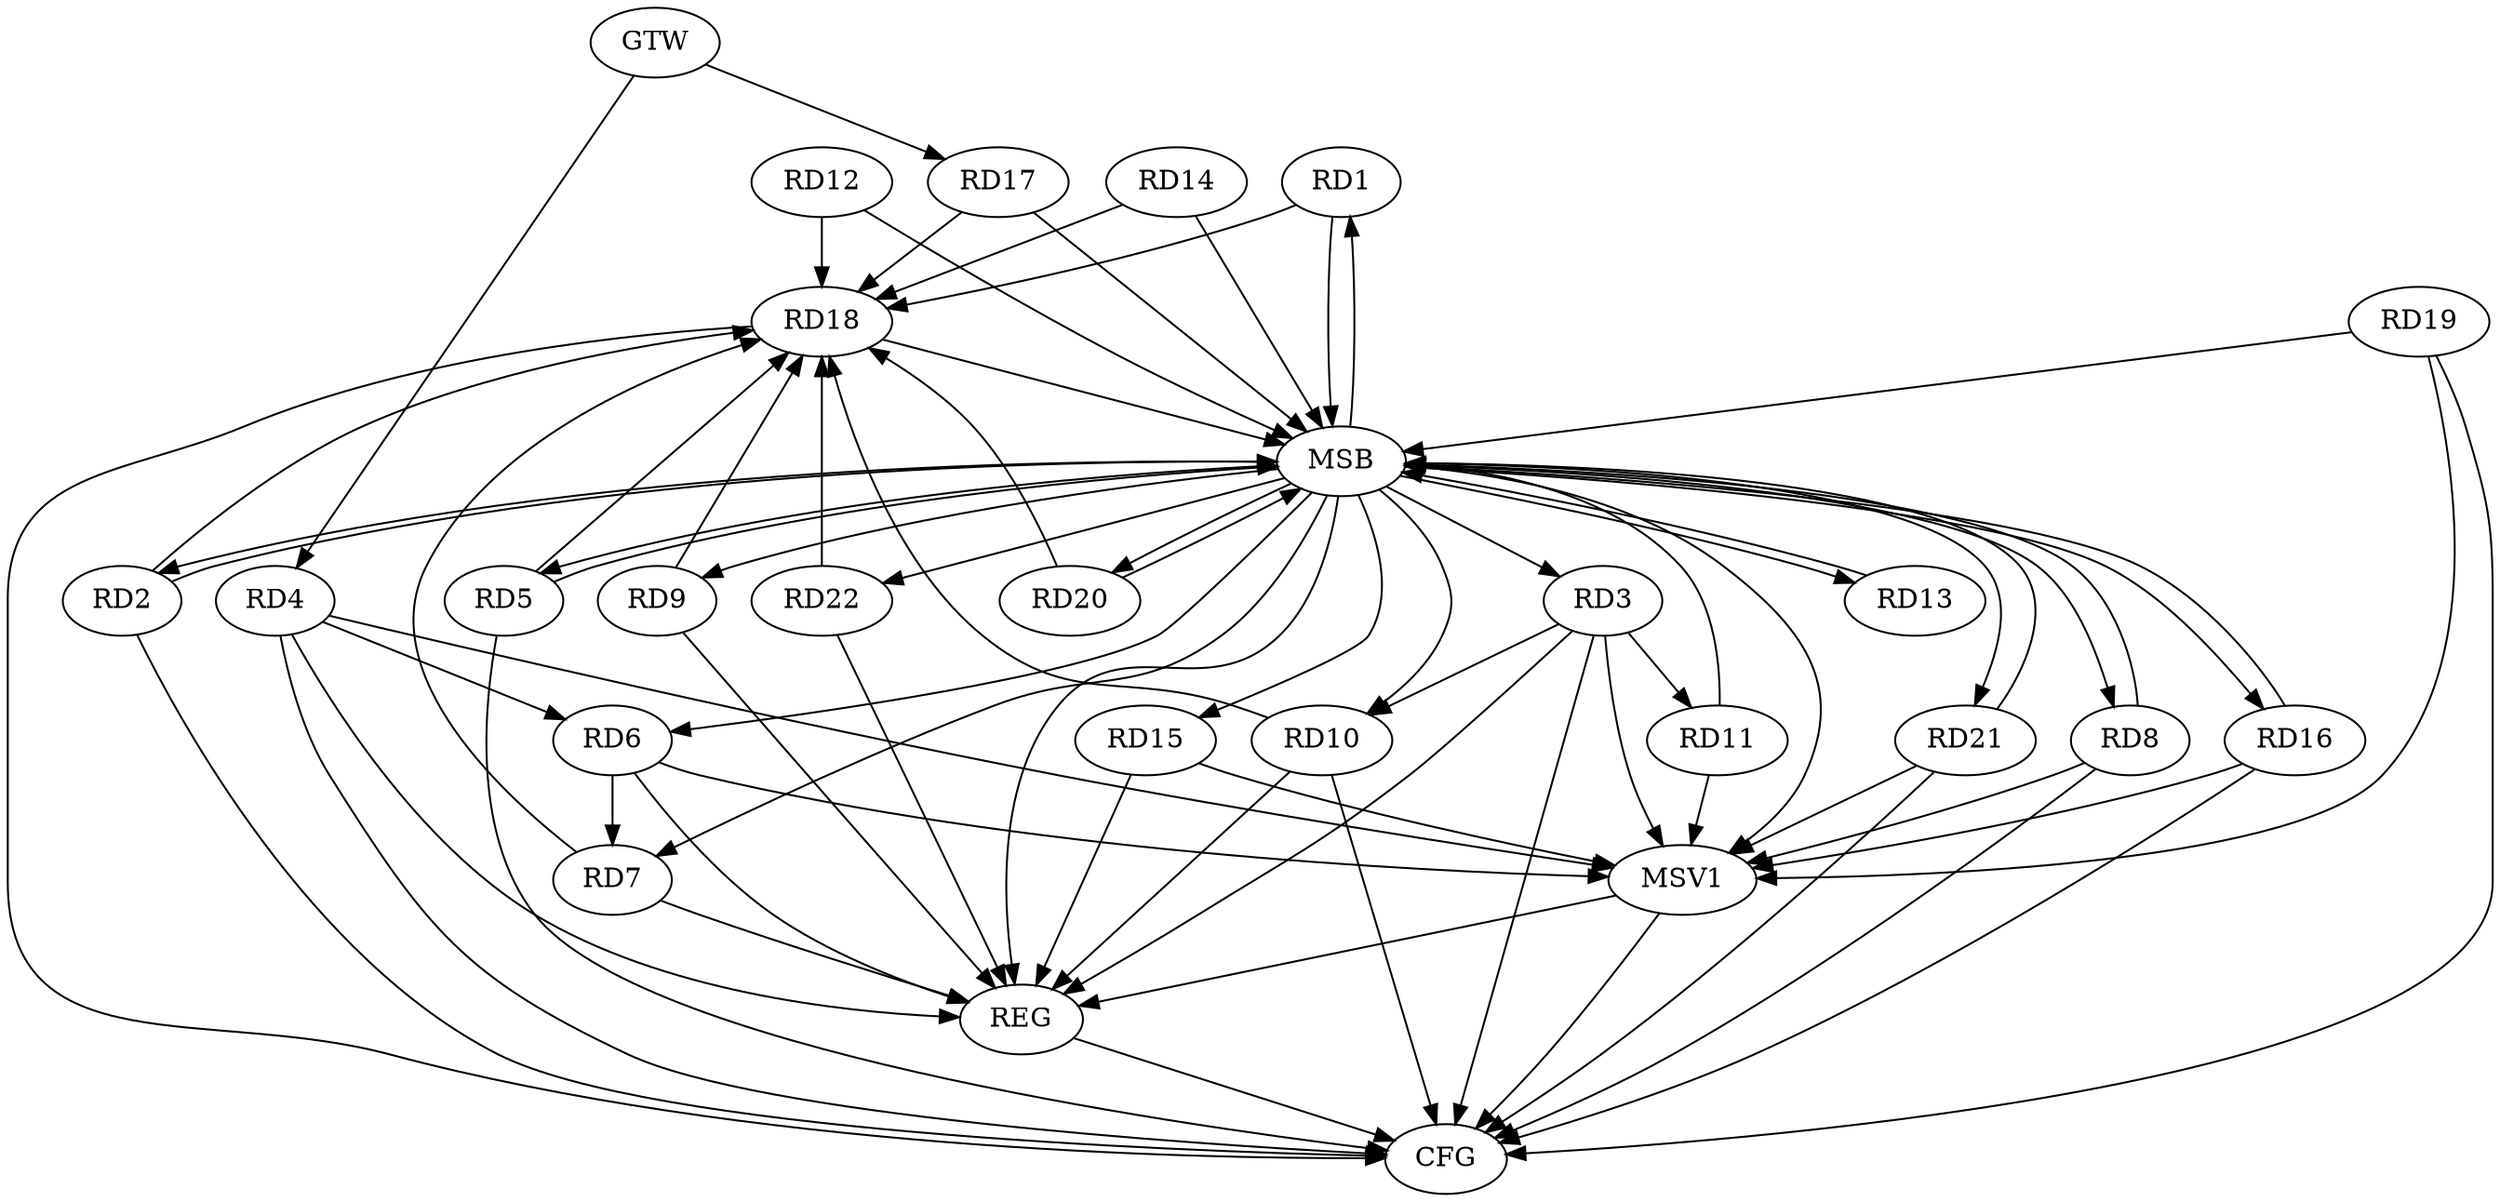 strict digraph G {
  RD1 [ label="RD1" ];
  RD2 [ label="RD2" ];
  RD3 [ label="RD3" ];
  RD4 [ label="RD4" ];
  RD5 [ label="RD5" ];
  RD6 [ label="RD6" ];
  RD7 [ label="RD7" ];
  RD8 [ label="RD8" ];
  RD9 [ label="RD9" ];
  RD10 [ label="RD10" ];
  RD11 [ label="RD11" ];
  RD12 [ label="RD12" ];
  RD13 [ label="RD13" ];
  RD14 [ label="RD14" ];
  RD15 [ label="RD15" ];
  RD16 [ label="RD16" ];
  RD17 [ label="RD17" ];
  RD18 [ label="RD18" ];
  RD19 [ label="RD19" ];
  RD20 [ label="RD20" ];
  RD21 [ label="RD21" ];
  RD22 [ label="RD22" ];
  GTW [ label="GTW" ];
  REG [ label="REG" ];
  MSB [ label="MSB" ];
  CFG [ label="CFG" ];
  MSV1 [ label="MSV1" ];
  RD3 -> RD10;
  RD3 -> RD11;
  RD4 -> RD6;
  RD6 -> RD7;
  GTW -> RD4;
  GTW -> RD17;
  RD3 -> REG;
  RD4 -> REG;
  RD6 -> REG;
  RD7 -> REG;
  RD9 -> REG;
  RD10 -> REG;
  RD15 -> REG;
  RD22 -> REG;
  RD1 -> MSB;
  MSB -> RD2;
  MSB -> RD10;
  MSB -> REG;
  RD2 -> MSB;
  RD5 -> MSB;
  RD8 -> MSB;
  MSB -> RD13;
  RD11 -> MSB;
  MSB -> RD1;
  MSB -> RD7;
  RD12 -> MSB;
  MSB -> RD9;
  MSB -> RD22;
  RD13 -> MSB;
  MSB -> RD20;
  RD14 -> MSB;
  MSB -> RD6;
  RD16 -> MSB;
  MSB -> RD15;
  RD17 -> MSB;
  MSB -> RD5;
  MSB -> RD8;
  RD18 -> MSB;
  MSB -> RD16;
  RD19 -> MSB;
  RD20 -> MSB;
  MSB -> RD3;
  MSB -> RD21;
  RD21 -> MSB;
  RD2 -> CFG;
  RD3 -> CFG;
  RD21 -> CFG;
  RD18 -> CFG;
  RD19 -> CFG;
  RD10 -> CFG;
  RD5 -> CFG;
  RD16 -> CFG;
  RD8 -> CFG;
  RD4 -> CFG;
  REG -> CFG;
  RD2 -> RD18;
  RD12 -> RD18;
  RD7 -> RD18;
  RD14 -> RD18;
  RD10 -> RD18;
  RD20 -> RD18;
  RD1 -> RD18;
  RD17 -> RD18;
  RD5 -> RD18;
  RD22 -> RD18;
  RD9 -> RD18;
  RD3 -> MSV1;
  RD4 -> MSV1;
  RD15 -> MSV1;
  MSB -> MSV1;
  RD8 -> MSV1;
  RD19 -> MSV1;
  RD21 -> MSV1;
  RD11 -> MSV1;
  RD16 -> MSV1;
  RD6 -> MSV1;
  MSV1 -> REG;
  MSV1 -> CFG;
}
